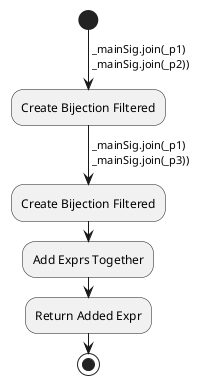 @startuml
start
->_mainSig.join(_p1)
_mainSig.join(_p2));
:Create Bijection Filtered;
->_mainSig.join(_p1)
_mainSig.join(_p3));
:Create Bijection Filtered;
:Add Exprs Together;
:Return Added Expr;
stop
@enduml